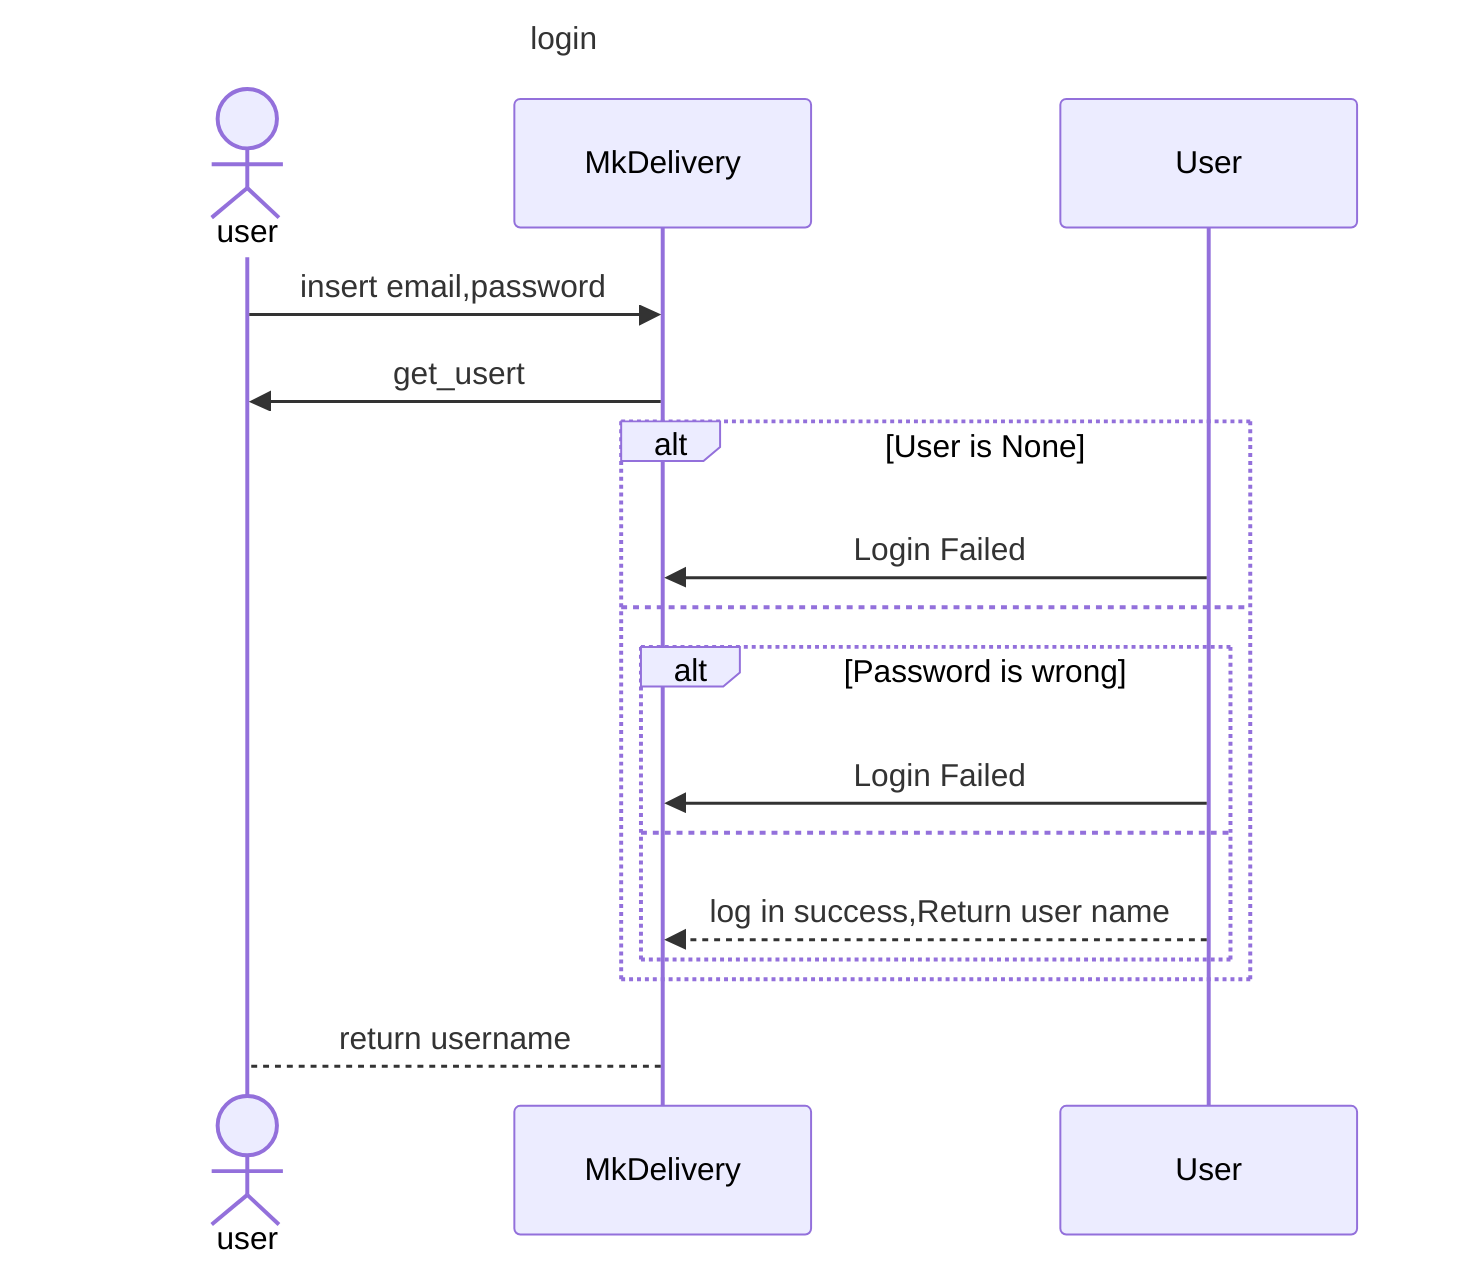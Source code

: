 sequenceDiagram
    title login
    actor user
    participant MkDelivery
    participant User
    user ->> MkDelivery :insert email,password
    MkDelivery ->> user :get_usert
    alt User is None
        User ->> MkDelivery: Login Failed
    else
        alt Password is wrong
            User ->> MkDelivery: Login Failed
        else
            User -->> MkDelivery: log in success,Return user name
        end
    end
    MkDelivery --> user: return username